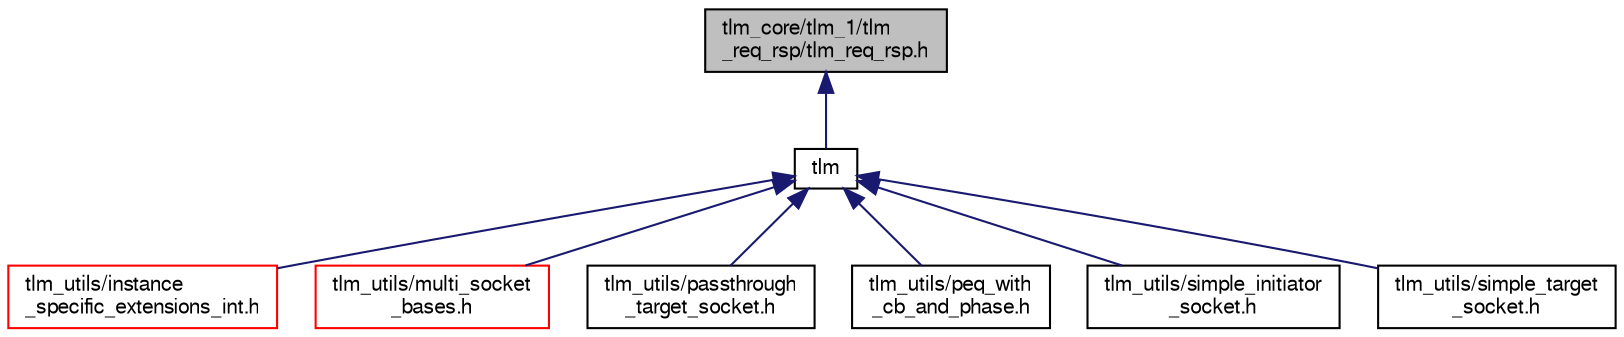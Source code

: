 digraph "tlm_core/tlm_1/tlm_req_rsp/tlm_req_rsp.h"
{
  edge [fontname="FreeSans",fontsize="10",labelfontname="FreeSans",labelfontsize="10"];
  node [fontname="FreeSans",fontsize="10",shape=record];
  Node16 [label="tlm_core/tlm_1/tlm\l_req_rsp/tlm_req_rsp.h",height=0.2,width=0.4,color="black", fillcolor="grey75", style="filled", fontcolor="black"];
  Node16 -> Node17 [dir="back",color="midnightblue",fontsize="10",style="solid",fontname="FreeSans"];
  Node17 [label="tlm",height=0.2,width=0.4,color="black", fillcolor="white", style="filled",URL="$a00671.html"];
  Node17 -> Node18 [dir="back",color="midnightblue",fontsize="10",style="solid",fontname="FreeSans"];
  Node18 [label="tlm_utils/instance\l_specific_extensions_int.h",height=0.2,width=0.4,color="red", fillcolor="white", style="filled",URL="$a00794.html"];
  Node17 -> Node20 [dir="back",color="midnightblue",fontsize="10",style="solid",fontname="FreeSans"];
  Node20 [label="tlm_utils/multi_socket\l_bases.h",height=0.2,width=0.4,color="red", fillcolor="white", style="filled",URL="$a00803.html"];
  Node17 -> Node23 [dir="back",color="midnightblue",fontsize="10",style="solid",fontname="FreeSans"];
  Node23 [label="tlm_utils/passthrough\l_target_socket.h",height=0.2,width=0.4,color="black", fillcolor="white", style="filled",URL="$a00806.html"];
  Node17 -> Node24 [dir="back",color="midnightblue",fontsize="10",style="solid",fontname="FreeSans"];
  Node24 [label="tlm_utils/peq_with\l_cb_and_phase.h",height=0.2,width=0.4,color="black", fillcolor="white", style="filled",URL="$a00809.html"];
  Node17 -> Node25 [dir="back",color="midnightblue",fontsize="10",style="solid",fontname="FreeSans"];
  Node25 [label="tlm_utils/simple_initiator\l_socket.h",height=0.2,width=0.4,color="black", fillcolor="white", style="filled",URL="$a00815.html"];
  Node17 -> Node26 [dir="back",color="midnightblue",fontsize="10",style="solid",fontname="FreeSans"];
  Node26 [label="tlm_utils/simple_target\l_socket.h",height=0.2,width=0.4,color="black", fillcolor="white", style="filled",URL="$a00818.html"];
}

